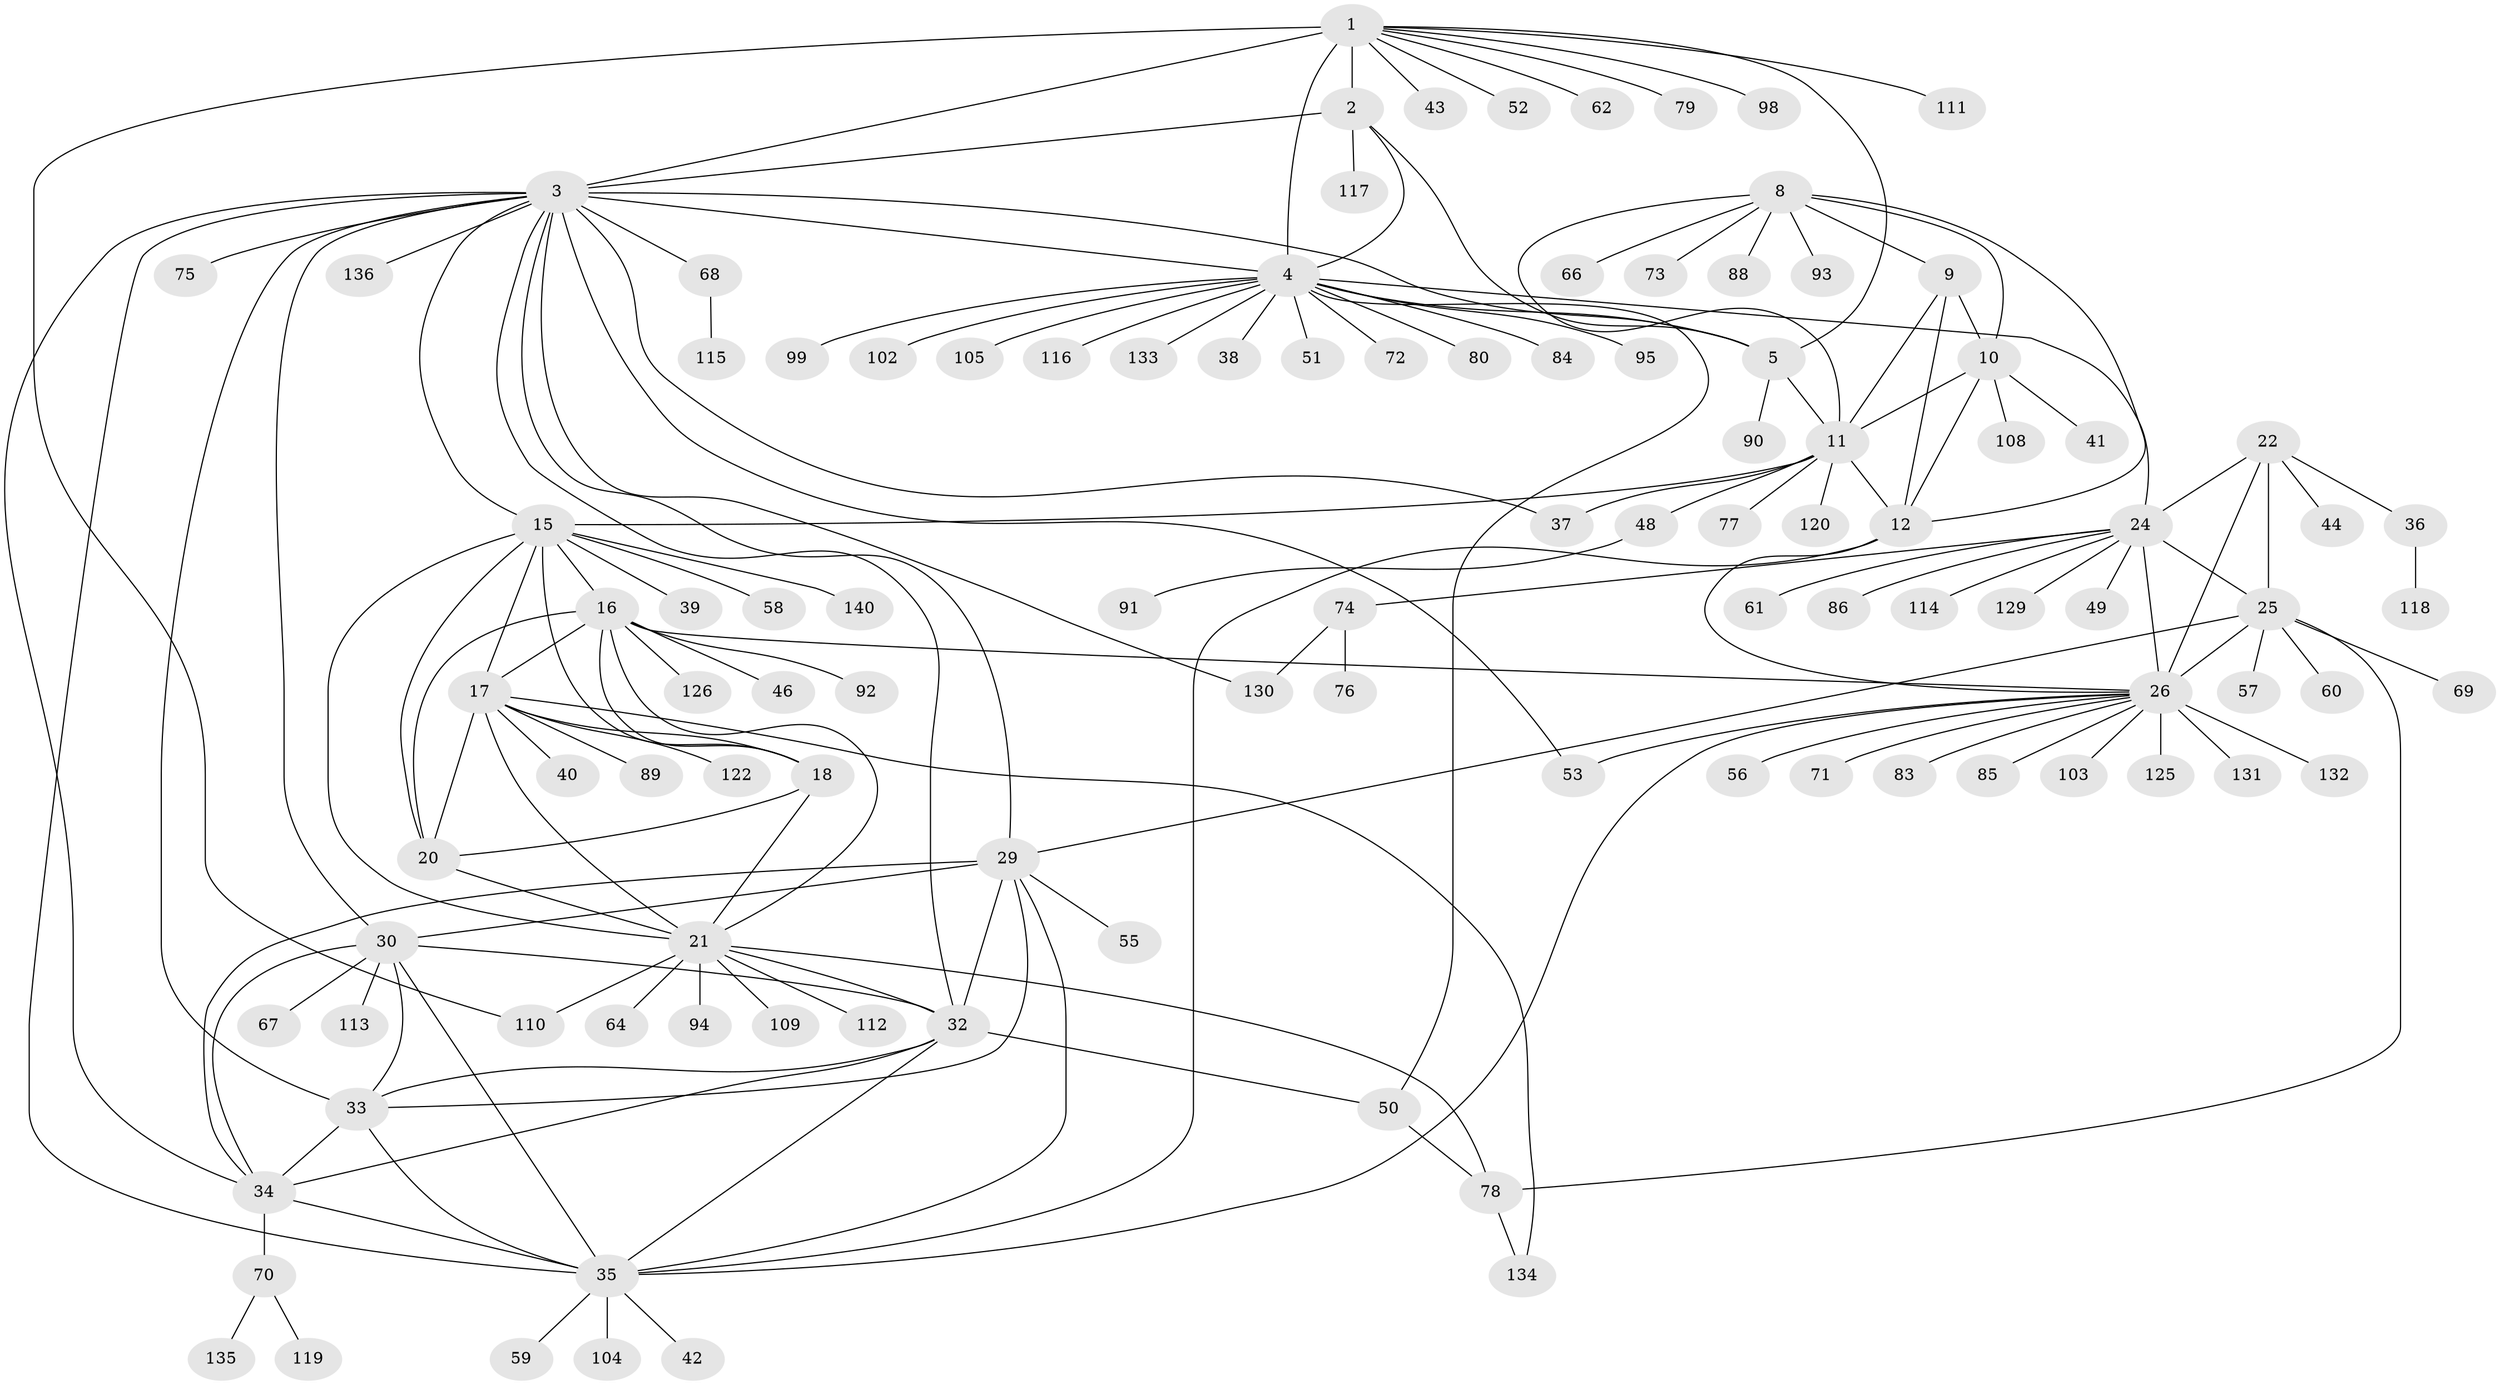 // Generated by graph-tools (version 1.1) at 2025/52/02/27/25 19:52:16]
// undirected, 109 vertices, 163 edges
graph export_dot {
graph [start="1"]
  node [color=gray90,style=filled];
  1 [super="+6"];
  2;
  3 [super="+31"];
  4 [super="+7"];
  5 [super="+100"];
  8 [super="+137"];
  9 [super="+13"];
  10 [super="+138"];
  11 [super="+14"];
  12 [super="+65"];
  15 [super="+19"];
  16 [super="+127"];
  17 [super="+81"];
  18 [super="+107"];
  20;
  21 [super="+45"];
  22 [super="+23"];
  24 [super="+141"];
  25 [super="+27"];
  26 [super="+28"];
  29;
  30 [super="+63"];
  32;
  33 [super="+121"];
  34 [super="+54"];
  35 [super="+87"];
  36;
  37 [super="+47"];
  38;
  39;
  40;
  41;
  42;
  43;
  44;
  46;
  48;
  49;
  50;
  51;
  52;
  53;
  55;
  56 [super="+106"];
  57;
  58 [super="+101"];
  59;
  60;
  61;
  62;
  64;
  66;
  67;
  68;
  69 [super="+96"];
  70 [super="+128"];
  71;
  72;
  73;
  74 [super="+82"];
  75;
  76;
  77;
  78 [super="+124"];
  79;
  80;
  83 [super="+97"];
  84;
  85;
  86;
  88;
  89;
  90;
  91;
  92;
  93;
  94;
  95;
  98;
  99;
  102;
  103;
  104 [super="+123"];
  105;
  108;
  109;
  110;
  111;
  112;
  113;
  114;
  115;
  116;
  117;
  118;
  119;
  120 [super="+139"];
  122;
  125;
  126;
  129;
  130;
  131;
  132;
  133;
  134;
  135;
  136;
  140;
  1 -- 2 [weight=2];
  1 -- 3 [weight=2];
  1 -- 4 [weight=4];
  1 -- 5 [weight=2];
  1 -- 98;
  1 -- 110;
  1 -- 43;
  1 -- 79;
  1 -- 111;
  1 -- 52;
  1 -- 62;
  2 -- 3;
  2 -- 4 [weight=2];
  2 -- 5;
  2 -- 117;
  3 -- 4 [weight=2];
  3 -- 5;
  3 -- 53;
  3 -- 130;
  3 -- 136;
  3 -- 32;
  3 -- 33;
  3 -- 34;
  3 -- 35;
  3 -- 68;
  3 -- 75;
  3 -- 29;
  3 -- 30;
  3 -- 15;
  3 -- 37;
  4 -- 5 [weight=2];
  4 -- 51;
  4 -- 72;
  4 -- 80;
  4 -- 84;
  4 -- 102;
  4 -- 99;
  4 -- 133;
  4 -- 38;
  4 -- 105;
  4 -- 50;
  4 -- 116;
  4 -- 24;
  4 -- 95;
  5 -- 11;
  5 -- 90;
  8 -- 9 [weight=2];
  8 -- 10;
  8 -- 11 [weight=2];
  8 -- 12;
  8 -- 66;
  8 -- 73;
  8 -- 88;
  8 -- 93;
  9 -- 10 [weight=2];
  9 -- 11 [weight=4];
  9 -- 12 [weight=2];
  10 -- 11 [weight=2];
  10 -- 12;
  10 -- 41;
  10 -- 108;
  11 -- 12 [weight=2];
  11 -- 15;
  11 -- 37;
  11 -- 120;
  11 -- 48;
  11 -- 77;
  12 -- 26;
  12 -- 35;
  15 -- 16 [weight=2];
  15 -- 17 [weight=2];
  15 -- 18 [weight=2];
  15 -- 20 [weight=2];
  15 -- 21 [weight=2];
  15 -- 140;
  15 -- 39;
  15 -- 58;
  16 -- 17;
  16 -- 18;
  16 -- 20;
  16 -- 21;
  16 -- 26;
  16 -- 46;
  16 -- 92;
  16 -- 126;
  17 -- 18;
  17 -- 20;
  17 -- 21;
  17 -- 40;
  17 -- 122;
  17 -- 134;
  17 -- 89;
  18 -- 20;
  18 -- 21;
  20 -- 21;
  21 -- 32;
  21 -- 64;
  21 -- 78;
  21 -- 94;
  21 -- 109;
  21 -- 110;
  21 -- 112;
  22 -- 24 [weight=2];
  22 -- 25 [weight=4];
  22 -- 26 [weight=4];
  22 -- 36;
  22 -- 44;
  24 -- 25 [weight=2];
  24 -- 26 [weight=2];
  24 -- 49;
  24 -- 61;
  24 -- 74;
  24 -- 86;
  24 -- 114;
  24 -- 129;
  25 -- 26 [weight=4];
  25 -- 57;
  25 -- 69;
  25 -- 78;
  25 -- 60;
  25 -- 29;
  26 -- 53;
  26 -- 71;
  26 -- 83;
  26 -- 85;
  26 -- 103;
  26 -- 125;
  26 -- 131;
  26 -- 132;
  26 -- 35;
  26 -- 56;
  29 -- 30;
  29 -- 32;
  29 -- 33;
  29 -- 34;
  29 -- 35;
  29 -- 55;
  30 -- 32;
  30 -- 33;
  30 -- 34;
  30 -- 35;
  30 -- 113;
  30 -- 67;
  32 -- 33;
  32 -- 34;
  32 -- 35;
  32 -- 50;
  33 -- 34;
  33 -- 35;
  34 -- 35;
  34 -- 70;
  35 -- 42;
  35 -- 59;
  35 -- 104;
  36 -- 118;
  48 -- 91;
  50 -- 78;
  68 -- 115;
  70 -- 119;
  70 -- 135;
  74 -- 76;
  74 -- 130;
  78 -- 134;
}
